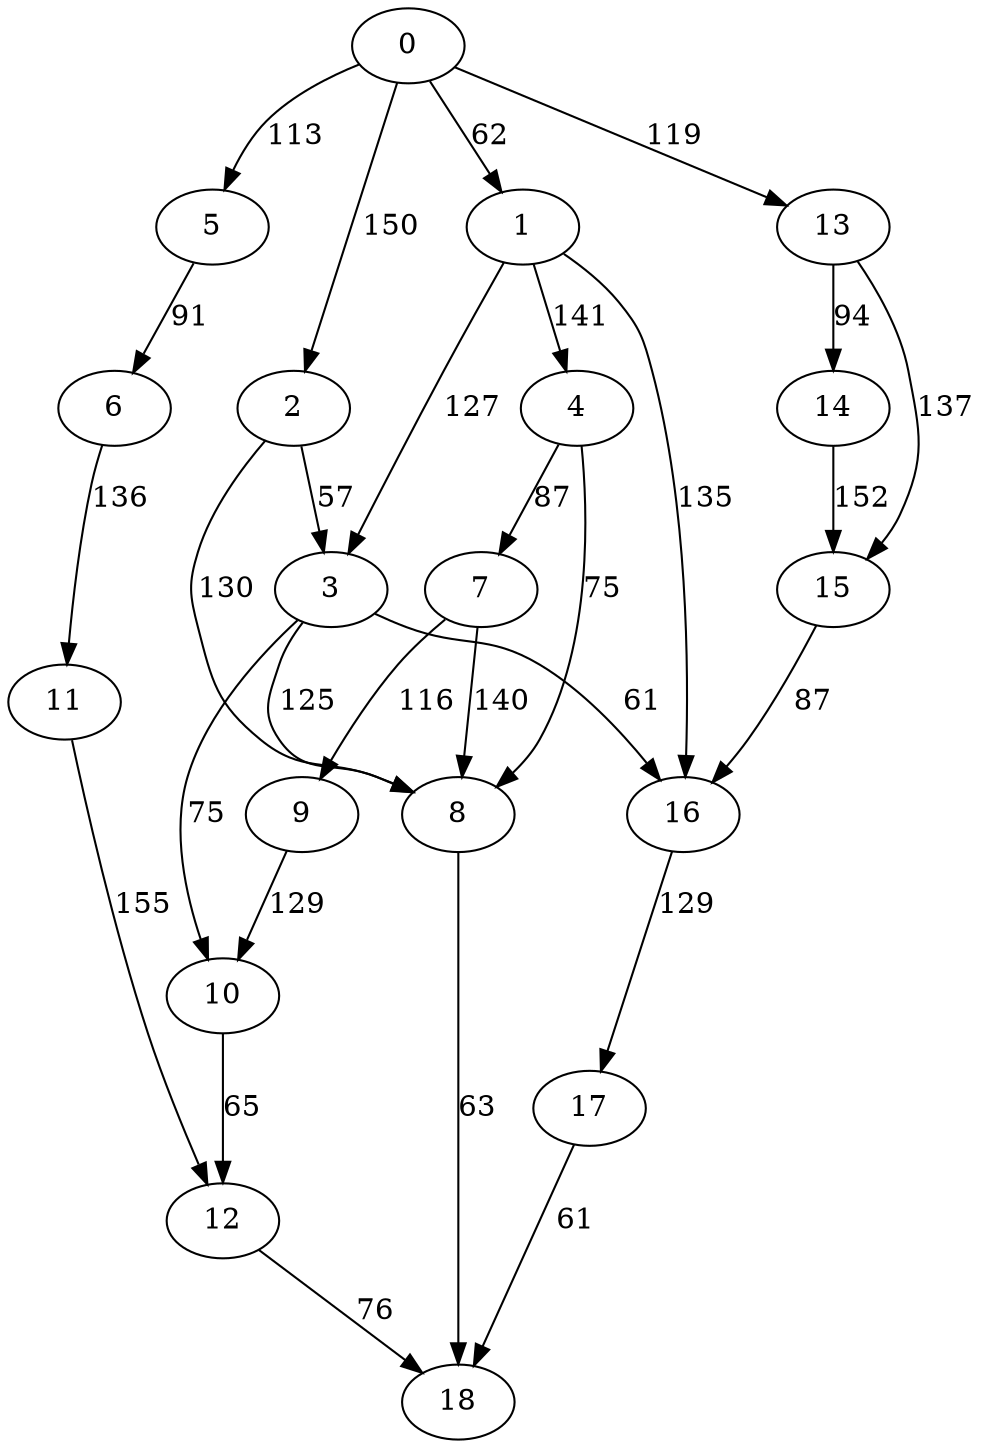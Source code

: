 digraph t20p4r7_12 {
0 -> 1 [ label = 62 ];
0 -> 2 [ label = 150 ];
0 -> 5 [ label = 113 ];
0 -> 13 [ label = 119 ];
1 -> 3 [ label = 127 ];
1 -> 4 [ label = 141 ];
1 -> 16 [ label = 135 ];
2 -> 3 [ label = 57 ];
2 -> 8 [ label = 130 ];
3 -> 8 [ label = 125 ];
3 -> 10 [ label = 75 ];
3 -> 16 [ label = 61 ];
4 -> 7 [ label = 87 ];
4 -> 8 [ label = 75 ];
5 -> 6 [ label = 91 ];
6 -> 11 [ label = 136 ];
7 -> 8 [ label = 140 ];
7 -> 9 [ label = 116 ];
8 -> 18 [ label = 63 ];
9 -> 10 [ label = 129 ];
10 -> 12 [ label = 65 ];
11 -> 12 [ label = 155 ];
12 -> 18 [ label = 76 ];
13 -> 14 [ label = 94 ];
13 -> 15 [ label = 137 ];
14 -> 15 [ label = 152 ];
15 -> 16 [ label = 87 ];
16 -> 17 [ label = 129 ];
17 -> 18 [ label = 61 ];
 }

